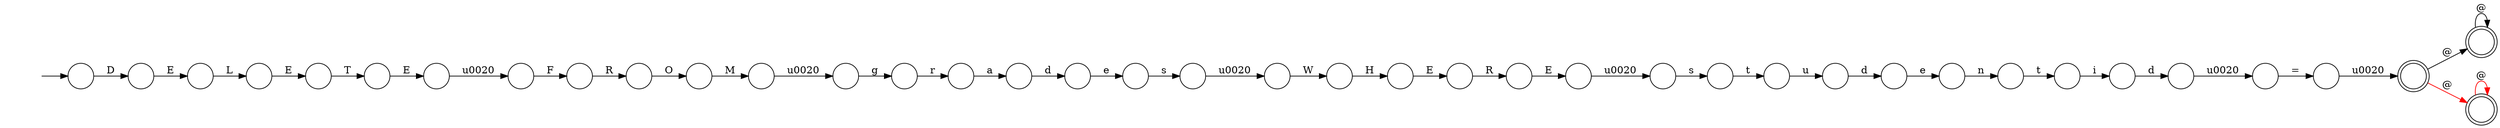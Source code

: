 digraph Automaton {
  rankdir = LR;
  0 [shape=circle,label=""];
  0 -> 35 [label="H"]
  1 [shape=circle,label=""];
  1 -> 12 [label="a"]
  2 [shape=circle,label=""];
  2 -> 36 [label="E"]
  3 [shape=circle,label=""];
  3 -> 29 [label="n"]
  4 [shape=circle,label=""];
  4 -> 24 [label="\u0020"]
  5 [shape=circle,label=""];
  5 -> 31 [label="\u0020"]
  6 [shape=circle,label=""];
  6 -> 2 [label="L"]
  7 [shape=circle,label=""];
  7 -> 6 [label="E"]
  8 [shape=circle,label=""];
  8 -> 22 [label="i"]
  9 [shape=circle,label=""];
  9 -> 37 [label="\u0020"]
  10 [shape=circle,label=""];
  10 -> 15 [label="s"]
  11 [shape=circle,label=""];
  11 -> 26 [label="d"]
  12 [shape=circle,label=""];
  12 -> 21 [label="d"]
  13 [shape=circle,label=""];
  13 -> 5 [label="M"]
  14 [shape=circle,label=""];
  14 -> 34 [label="E"]
  15 [shape=circle,label=""];
  15 -> 25 [label="t"]
  16 [shape=circle,label=""];
  16 -> 39 [label="R"]
  17 [shape=circle,label=""];
  17 -> 14 [label="R"]
  18 [shape=doublecircle,label=""];
  18 -> 18 [label="@"]
  19 [shape=circle,label=""];
  19 -> 1 [label="r"]
  20 [shape=circle,label=""];
  20 -> 16 [label="F"]
  21 [shape=circle,label=""];
  21 -> 23 [label="e"]
  22 [shape=circle,label=""];
  22 -> 38 [label="d"]
  23 [shape=circle,label=""];
  23 -> 9 [label="s"]
  24 [shape=doublecircle,label=""];
  24 -> 33 [label="@",color=red]
  24 -> 18 [label="@"]
  25 [shape=circle,label=""];
  25 -> 11 [label="u"]
  26 [shape=circle,label=""];
  26 -> 3 [label="e"]
  27 [shape=circle,label=""];
  27 -> 20 [label="\u0020"]
  28 [shape=circle,label=""];
  28 -> 4 [label="="]
  29 [shape=circle,label=""];
  29 -> 8 [label="t"]
  30 [shape=circle,label=""];
  30 -> 27 [label="E"]
  31 [shape=circle,label=""];
  31 -> 19 [label="g"]
  32 [shape=circle,label=""];
  initial [shape=plaintext,label=""];
  initial -> 32
  32 -> 7 [label="D"]
  33 [shape=doublecircle,label=""];
  33 -> 33 [label="@",color=red]
  34 [shape=circle,label=""];
  34 -> 10 [label="\u0020"]
  35 [shape=circle,label=""];
  35 -> 17 [label="E"]
  36 [shape=circle,label=""];
  36 -> 30 [label="T"]
  37 [shape=circle,label=""];
  37 -> 0 [label="W"]
  38 [shape=circle,label=""];
  38 -> 28 [label="\u0020"]
  39 [shape=circle,label=""];
  39 -> 13 [label="O"]
}

